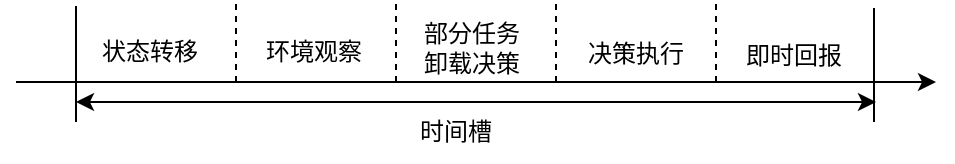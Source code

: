 <mxfile version="17.0.0" type="github">
  <diagram id="9-2oIMu-12pq6GFrzAha" name="Page-1">
    <mxGraphModel dx="981" dy="526" grid="1" gridSize="10" guides="1" tooltips="1" connect="1" arrows="1" fold="1" page="1" pageScale="1" pageWidth="827" pageHeight="1169" math="1" shadow="0">
      <root>
        <mxCell id="0" />
        <mxCell id="1" parent="0" />
        <mxCell id="j5Y4_FG7IGkGTeBbFiSU-1" value="" style="endArrow=classic;html=1;rounded=0;" edge="1" parent="1">
          <mxGeometry width="50" height="50" relative="1" as="geometry">
            <mxPoint x="170" y="210" as="sourcePoint" />
            <mxPoint x="630" y="210" as="targetPoint" />
          </mxGeometry>
        </mxCell>
        <mxCell id="j5Y4_FG7IGkGTeBbFiSU-2" value="" style="endArrow=none;html=1;rounded=0;" edge="1" parent="1">
          <mxGeometry width="50" height="50" relative="1" as="geometry">
            <mxPoint x="200" y="230" as="sourcePoint" />
            <mxPoint x="200" y="172" as="targetPoint" />
          </mxGeometry>
        </mxCell>
        <mxCell id="j5Y4_FG7IGkGTeBbFiSU-5" value="" style="endArrow=none;dashed=1;html=1;rounded=0;" edge="1" parent="1">
          <mxGeometry width="50" height="50" relative="1" as="geometry">
            <mxPoint x="280" y="210" as="sourcePoint" />
            <mxPoint x="280" y="170" as="targetPoint" />
          </mxGeometry>
        </mxCell>
        <mxCell id="j5Y4_FG7IGkGTeBbFiSU-6" value="" style="endArrow=none;dashed=1;html=1;rounded=0;" edge="1" parent="1">
          <mxGeometry width="50" height="50" relative="1" as="geometry">
            <mxPoint x="360" y="210" as="sourcePoint" />
            <mxPoint x="360" y="170" as="targetPoint" />
          </mxGeometry>
        </mxCell>
        <mxCell id="j5Y4_FG7IGkGTeBbFiSU-7" value="" style="endArrow=none;dashed=1;html=1;rounded=0;" edge="1" parent="1">
          <mxGeometry width="50" height="50" relative="1" as="geometry">
            <mxPoint x="440" y="210" as="sourcePoint" />
            <mxPoint x="440" y="170" as="targetPoint" />
          </mxGeometry>
        </mxCell>
        <mxCell id="j5Y4_FG7IGkGTeBbFiSU-8" value="" style="endArrow=none;dashed=1;html=1;rounded=0;" edge="1" parent="1">
          <mxGeometry width="50" height="50" relative="1" as="geometry">
            <mxPoint x="520" y="210" as="sourcePoint" />
            <mxPoint x="520" y="170" as="targetPoint" />
          </mxGeometry>
        </mxCell>
        <mxCell id="j5Y4_FG7IGkGTeBbFiSU-9" value="" style="endArrow=none;html=1;rounded=0;" edge="1" parent="1">
          <mxGeometry width="50" height="50" relative="1" as="geometry">
            <mxPoint x="599" y="230" as="sourcePoint" />
            <mxPoint x="599" y="173" as="targetPoint" />
          </mxGeometry>
        </mxCell>
        <mxCell id="j5Y4_FG7IGkGTeBbFiSU-10" value="&lt;font face=&quot;宋体&quot; data-font-src=&quot;https://fonts.googleapis.com/css?family=%E5%AE%8B%E4%BD%93&quot;&gt;状态转移&lt;/font&gt;" style="text;html=1;strokeColor=none;fillColor=none;align=center;verticalAlign=middle;whiteSpace=wrap;rounded=0;" vertex="1" parent="1">
          <mxGeometry x="207" y="180" width="60" height="30" as="geometry" />
        </mxCell>
        <mxCell id="j5Y4_FG7IGkGTeBbFiSU-11" value="&lt;font face=&quot;宋体&quot;&gt;环境观察&lt;/font&gt;" style="text;html=1;strokeColor=none;fillColor=none;align=center;verticalAlign=middle;whiteSpace=wrap;rounded=0;" vertex="1" parent="1">
          <mxGeometry x="289" y="180" width="60" height="30" as="geometry" />
        </mxCell>
        <mxCell id="j5Y4_FG7IGkGTeBbFiSU-12" value="&lt;font face=&quot;宋体&quot;&gt;部分任务卸载决策&lt;/font&gt;" style="text;html=1;strokeColor=none;fillColor=none;align=center;verticalAlign=middle;whiteSpace=wrap;rounded=0;" vertex="1" parent="1">
          <mxGeometry x="368" y="178" width="60" height="30" as="geometry" />
        </mxCell>
        <mxCell id="j5Y4_FG7IGkGTeBbFiSU-13" value="&lt;font face=&quot;宋体&quot;&gt;决策执行&lt;/font&gt;" style="text;html=1;strokeColor=none;fillColor=none;align=center;verticalAlign=middle;whiteSpace=wrap;rounded=0;" vertex="1" parent="1">
          <mxGeometry x="450" y="181" width="60" height="30" as="geometry" />
        </mxCell>
        <mxCell id="j5Y4_FG7IGkGTeBbFiSU-14" value="&lt;font face=&quot;宋体&quot;&gt;即时回报&lt;/font&gt;" style="text;html=1;strokeColor=none;fillColor=none;align=center;verticalAlign=middle;whiteSpace=wrap;rounded=0;" vertex="1" parent="1">
          <mxGeometry x="529" y="182" width="60" height="30" as="geometry" />
        </mxCell>
        <mxCell id="j5Y4_FG7IGkGTeBbFiSU-15" value="" style="endArrow=classic;startArrow=classic;html=1;rounded=0;" edge="1" parent="1">
          <mxGeometry width="50" height="50" relative="1" as="geometry">
            <mxPoint x="200" y="220" as="sourcePoint" />
            <mxPoint x="600" y="220" as="targetPoint" />
          </mxGeometry>
        </mxCell>
        <mxCell id="j5Y4_FG7IGkGTeBbFiSU-16" value="&lt;font face=&quot;宋体&quot;&gt;时间槽&lt;/font&gt;" style="text;html=1;strokeColor=none;fillColor=none;align=center;verticalAlign=middle;whiteSpace=wrap;rounded=0;" vertex="1" parent="1">
          <mxGeometry x="360" y="220" width="60" height="30" as="geometry" />
        </mxCell>
      </root>
    </mxGraphModel>
  </diagram>
</mxfile>
